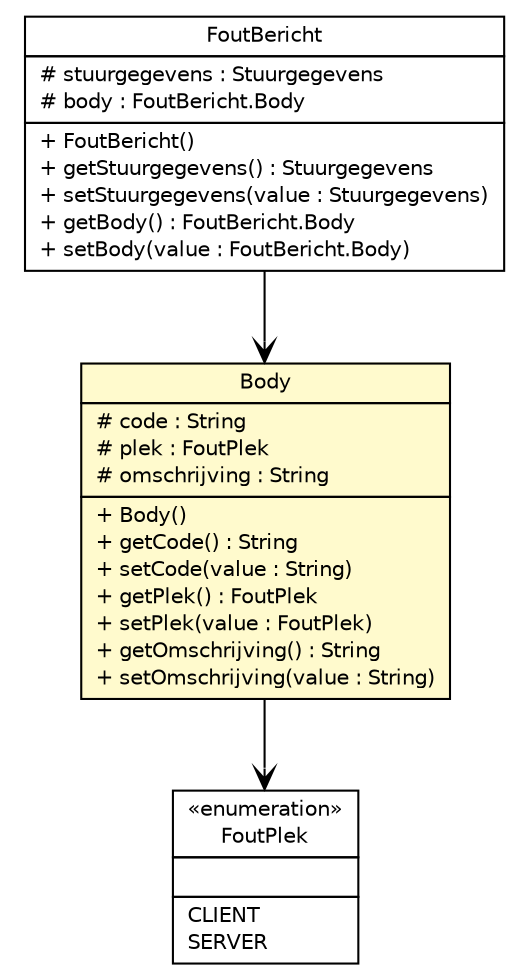 #!/usr/local/bin/dot
#
# Class diagram 
# Generated by UMLGraph version R5_6-24-gf6e263 (http://www.umlgraph.org/)
#

digraph G {
	edge [fontname="Helvetica",fontsize=10,labelfontname="Helvetica",labelfontsize=10];
	node [fontname="Helvetica",fontsize=10,shape=plaintext];
	nodesep=0.25;
	ranksep=0.5;
	// nl.egem.stuf.stuf0204.FoutBericht
	c55661 [label=<<table title="nl.egem.stuf.stuf0204.FoutBericht" border="0" cellborder="1" cellspacing="0" cellpadding="2" port="p" href="./FoutBericht.html">
		<tr><td><table border="0" cellspacing="0" cellpadding="1">
<tr><td align="center" balign="center"> FoutBericht </td></tr>
		</table></td></tr>
		<tr><td><table border="0" cellspacing="0" cellpadding="1">
<tr><td align="left" balign="left"> # stuurgegevens : Stuurgegevens </td></tr>
<tr><td align="left" balign="left"> # body : FoutBericht.Body </td></tr>
		</table></td></tr>
		<tr><td><table border="0" cellspacing="0" cellpadding="1">
<tr><td align="left" balign="left"> + FoutBericht() </td></tr>
<tr><td align="left" balign="left"> + getStuurgegevens() : Stuurgegevens </td></tr>
<tr><td align="left" balign="left"> + setStuurgegevens(value : Stuurgegevens) </td></tr>
<tr><td align="left" balign="left"> + getBody() : FoutBericht.Body </td></tr>
<tr><td align="left" balign="left"> + setBody(value : FoutBericht.Body) </td></tr>
		</table></td></tr>
		</table>>, URL="./FoutBericht.html", fontname="Helvetica", fontcolor="black", fontsize=10.0];
	// nl.egem.stuf.stuf0204.FoutBericht.Body
	c55662 [label=<<table title="nl.egem.stuf.stuf0204.FoutBericht.Body" border="0" cellborder="1" cellspacing="0" cellpadding="2" port="p" bgcolor="lemonChiffon" href="./FoutBericht.Body.html">
		<tr><td><table border="0" cellspacing="0" cellpadding="1">
<tr><td align="center" balign="center"> Body </td></tr>
		</table></td></tr>
		<tr><td><table border="0" cellspacing="0" cellpadding="1">
<tr><td align="left" balign="left"> # code : String </td></tr>
<tr><td align="left" balign="left"> # plek : FoutPlek </td></tr>
<tr><td align="left" balign="left"> # omschrijving : String </td></tr>
		</table></td></tr>
		<tr><td><table border="0" cellspacing="0" cellpadding="1">
<tr><td align="left" balign="left"> + Body() </td></tr>
<tr><td align="left" balign="left"> + getCode() : String </td></tr>
<tr><td align="left" balign="left"> + setCode(value : String) </td></tr>
<tr><td align="left" balign="left"> + getPlek() : FoutPlek </td></tr>
<tr><td align="left" balign="left"> + setPlek(value : FoutPlek) </td></tr>
<tr><td align="left" balign="left"> + getOmschrijving() : String </td></tr>
<tr><td align="left" balign="left"> + setOmschrijving(value : String) </td></tr>
		</table></td></tr>
		</table>>, URL="./FoutBericht.Body.html", fontname="Helvetica", fontcolor="black", fontsize=10.0];
	// nl.egem.stuf.stuf0204.FoutPlek
	c55664 [label=<<table title="nl.egem.stuf.stuf0204.FoutPlek" border="0" cellborder="1" cellspacing="0" cellpadding="2" port="p" href="./FoutPlek.html">
		<tr><td><table border="0" cellspacing="0" cellpadding="1">
<tr><td align="center" balign="center"> &#171;enumeration&#187; </td></tr>
<tr><td align="center" balign="center"> FoutPlek </td></tr>
		</table></td></tr>
		<tr><td><table border="0" cellspacing="0" cellpadding="1">
<tr><td align="left" balign="left">  </td></tr>
		</table></td></tr>
		<tr><td><table border="0" cellspacing="0" cellpadding="1">
<tr><td align="left" balign="left"> CLIENT </td></tr>
<tr><td align="left" balign="left"> SERVER </td></tr>
		</table></td></tr>
		</table>>, URL="./FoutPlek.html", fontname="Helvetica", fontcolor="black", fontsize=10.0];
	// nl.egem.stuf.stuf0204.FoutBericht NAVASSOC nl.egem.stuf.stuf0204.FoutBericht.Body
	c55661:p -> c55662:p [taillabel="", label="", headlabel="", fontname="Helvetica", fontcolor="black", fontsize=10.0, color="black", arrowhead=open];
	// nl.egem.stuf.stuf0204.FoutBericht.Body NAVASSOC nl.egem.stuf.stuf0204.FoutPlek
	c55662:p -> c55664:p [taillabel="", label="", headlabel="", fontname="Helvetica", fontcolor="black", fontsize=10.0, color="black", arrowhead=open];
}

